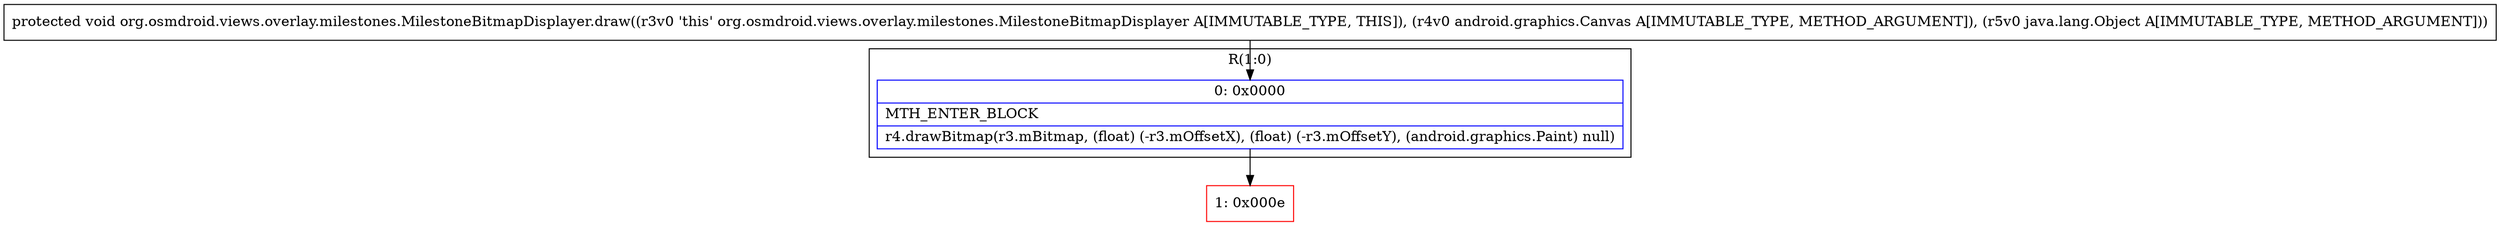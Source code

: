 digraph "CFG fororg.osmdroid.views.overlay.milestones.MilestoneBitmapDisplayer.draw(Landroid\/graphics\/Canvas;Ljava\/lang\/Object;)V" {
subgraph cluster_Region_1765685451 {
label = "R(1:0)";
node [shape=record,color=blue];
Node_0 [shape=record,label="{0\:\ 0x0000|MTH_ENTER_BLOCK\l|r4.drawBitmap(r3.mBitmap, (float) (\-r3.mOffsetX), (float) (\-r3.mOffsetY), (android.graphics.Paint) null)\l}"];
}
Node_1 [shape=record,color=red,label="{1\:\ 0x000e}"];
MethodNode[shape=record,label="{protected void org.osmdroid.views.overlay.milestones.MilestoneBitmapDisplayer.draw((r3v0 'this' org.osmdroid.views.overlay.milestones.MilestoneBitmapDisplayer A[IMMUTABLE_TYPE, THIS]), (r4v0 android.graphics.Canvas A[IMMUTABLE_TYPE, METHOD_ARGUMENT]), (r5v0 java.lang.Object A[IMMUTABLE_TYPE, METHOD_ARGUMENT])) }"];
MethodNode -> Node_0;
Node_0 -> Node_1;
}

